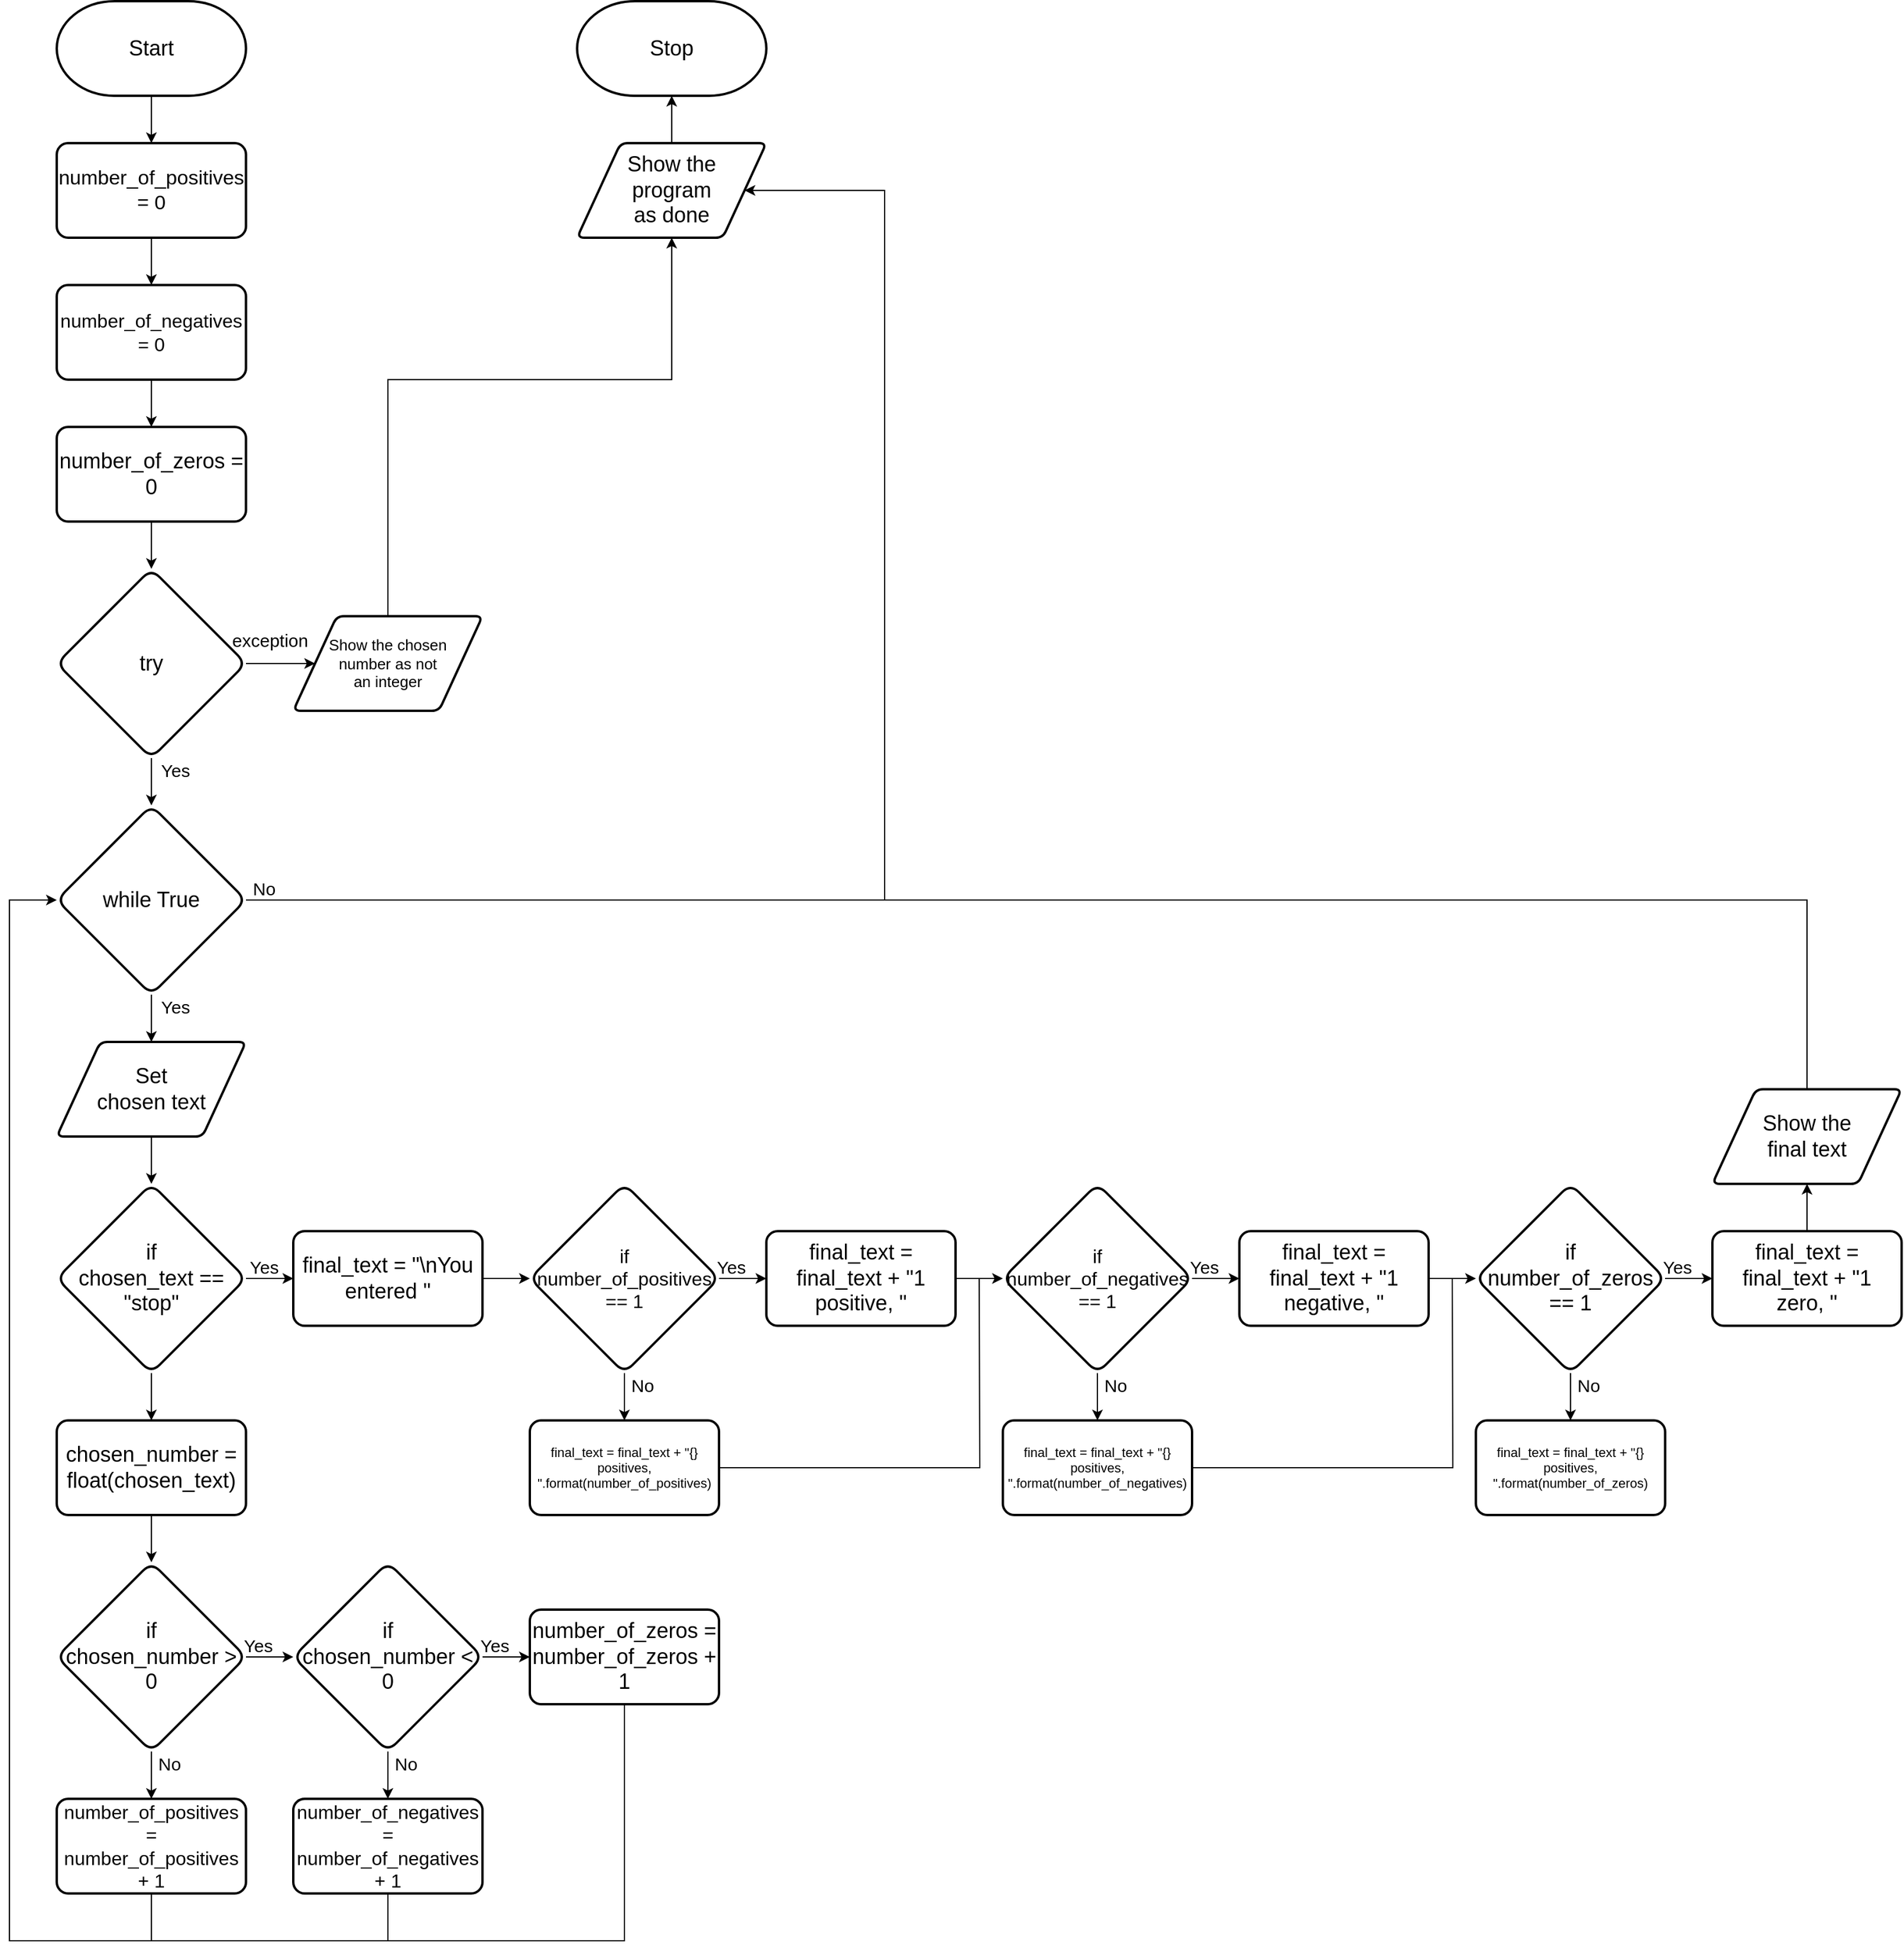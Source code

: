 <mxfile>
    <diagram id="A_tYOe9iZ1WcpGx81PBD" name="Page-1">
        <mxGraphModel dx="1726" dy="1750" grid="1" gridSize="10" guides="1" tooltips="1" connect="1" arrows="1" fold="1" page="1" pageScale="1" pageWidth="827" pageHeight="1169" math="0" shadow="0">
            <root>
                <mxCell id="0"/>
                <mxCell id="1" parent="0"/>
                <mxCell id="27" style="edgeStyle=none;html=1;entryX=0.5;entryY=0;entryDx=0;entryDy=0;fontSize=16;" parent="1" source="24" edge="1">
                    <mxGeometry relative="1" as="geometry">
                        <mxPoint x="80" y="120" as="targetPoint"/>
                    </mxGeometry>
                </mxCell>
                <mxCell id="24" value="&lt;font style=&quot;font-size: 18px&quot;&gt;Start&lt;/font&gt;" style="strokeWidth=2;html=1;shape=mxgraph.flowchart.terminator;whiteSpace=wrap;" parent="1" vertex="1">
                    <mxGeometry width="160" height="80" as="geometry"/>
                </mxCell>
                <mxCell id="25" value="&lt;font style=&quot;font-size: 18px&quot;&gt;Stop&lt;/font&gt;" style="strokeWidth=2;html=1;shape=mxgraph.flowchart.terminator;whiteSpace=wrap;" parent="1" vertex="1">
                    <mxGeometry x="440" width="160" height="80" as="geometry"/>
                </mxCell>
                <mxCell id="29" style="edgeStyle=none;html=1;entryX=0.5;entryY=0;entryDx=0;entryDy=0;fontSize=18;" parent="1" edge="1">
                    <mxGeometry relative="1" as="geometry">
                        <mxPoint x="80" y="680" as="targetPoint"/>
                        <mxPoint x="80" y="640" as="sourcePoint"/>
                    </mxGeometry>
                </mxCell>
                <mxCell id="59" style="edgeStyle=none;html=1;entryX=0.5;entryY=1;entryDx=0;entryDy=0;entryPerimeter=0;fontFamily=Helvetica;fontSize=15;fontColor=default;" parent="1" source="47" target="25" edge="1">
                    <mxGeometry relative="1" as="geometry"/>
                </mxCell>
                <mxCell id="47" value="Show the &lt;br&gt;program &lt;br&gt;as done" style="shape=parallelogram;html=1;strokeWidth=2;perimeter=parallelogramPerimeter;whiteSpace=wrap;rounded=1;arcSize=12;size=0.23;fontSize=18;" parent="1" vertex="1">
                    <mxGeometry x="440" y="120" width="160" height="80" as="geometry"/>
                </mxCell>
                <mxCell id="120" style="edgeStyle=none;html=1;fontSize=18;" edge="1" parent="1" source="78" target="118">
                    <mxGeometry relative="1" as="geometry"/>
                </mxCell>
                <mxCell id="78" value="number_of_positives = 0" style="whiteSpace=wrap;html=1;fontSize=17;strokeWidth=2;rounded=1;arcSize=12;" parent="1" vertex="1">
                    <mxGeometry y="120" width="160" height="80" as="geometry"/>
                </mxCell>
                <mxCell id="85" style="edgeStyle=none;html=1;entryX=0;entryY=0.5;entryDx=0;entryDy=0;fontSize=13;" parent="1" source="80" target="84" edge="1">
                    <mxGeometry relative="1" as="geometry"/>
                </mxCell>
                <mxCell id="80" value="&lt;font&gt;&lt;font style=&quot;font-size: 18px&quot;&gt;try&lt;/font&gt;&lt;br&gt;&lt;/font&gt;" style="rhombus;whiteSpace=wrap;html=1;rounded=1;fontFamily=Helvetica;fontSize=11;fontColor=default;strokeColor=default;strokeWidth=2;fillColor=default;" parent="1" vertex="1">
                    <mxGeometry y="480" width="160" height="160" as="geometry"/>
                </mxCell>
                <mxCell id="83" value="&lt;font style=&quot;font-size: 15px&quot;&gt;Yes&lt;/font&gt;" style="text;html=1;align=center;verticalAlign=middle;resizable=0;points=[];autosize=1;strokeColor=none;fillColor=none;fontSize=8;fontFamily=Helvetica;fontColor=default;" parent="1" vertex="1">
                    <mxGeometry x="80" y="640" width="40" height="20" as="geometry"/>
                </mxCell>
                <mxCell id="87" style="edgeStyle=orthogonalEdgeStyle;html=1;fontSize=13;rounded=0;" parent="1" source="84" edge="1">
                    <mxGeometry relative="1" as="geometry">
                        <Array as="points">
                            <mxPoint x="520" y="320"/>
                        </Array>
                        <mxPoint x="520" y="200" as="targetPoint"/>
                    </mxGeometry>
                </mxCell>
                <mxCell id="84" value="&lt;font style=&quot;font-size: 13px&quot;&gt;Show the chosen &lt;br&gt;number as not &lt;br style=&quot;font-size: 13px&quot;&gt;an integer&lt;/font&gt;" style="shape=parallelogram;html=1;strokeWidth=2;perimeter=parallelogramPerimeter;whiteSpace=wrap;rounded=1;arcSize=12;size=0.23;fontSize=13;" parent="1" vertex="1">
                    <mxGeometry x="200" y="520" width="160" height="80" as="geometry"/>
                </mxCell>
                <mxCell id="86" value="&lt;font style=&quot;font-size: 15px&quot;&gt;exception&lt;/font&gt;" style="text;html=1;align=center;verticalAlign=middle;resizable=0;points=[];autosize=1;strokeColor=none;fillColor=none;fontSize=8;fontFamily=Helvetica;fontColor=default;" parent="1" vertex="1">
                    <mxGeometry x="140" y="530" width="80" height="20" as="geometry"/>
                </mxCell>
                <mxCell id="95" style="edgeStyle=none;html=1;entryX=0.5;entryY=0;entryDx=0;entryDy=0;" parent="1" source="92" edge="1">
                    <mxGeometry relative="1" as="geometry">
                        <mxPoint x="80" y="880.0" as="targetPoint"/>
                    </mxGeometry>
                </mxCell>
                <mxCell id="106" style="edgeStyle=orthogonalEdgeStyle;html=1;entryX=1;entryY=0.5;entryDx=0;entryDy=0;fontSize=11;rounded=0;exitX=1;exitY=0.5;exitDx=0;exitDy=0;" parent="1" source="92" target="47" edge="1">
                    <mxGeometry relative="1" as="geometry">
                        <Array as="points">
                            <mxPoint x="700" y="760"/>
                            <mxPoint x="700" y="160"/>
                        </Array>
                        <mxPoint x="240" y="750" as="sourcePoint"/>
                    </mxGeometry>
                </mxCell>
                <mxCell id="92" value="&lt;font&gt;&lt;font style=&quot;font-size: 18px&quot;&gt;while True&lt;/font&gt;&lt;br&gt;&lt;/font&gt;" style="rhombus;whiteSpace=wrap;html=1;rounded=1;fontFamily=Helvetica;fontSize=11;fontColor=default;strokeColor=default;strokeWidth=2;fillColor=default;" parent="1" vertex="1">
                    <mxGeometry y="680" width="160" height="160" as="geometry"/>
                </mxCell>
                <mxCell id="93" value="&lt;font style=&quot;font-size: 15px&quot;&gt;Yes&lt;/font&gt;" style="text;html=1;align=center;verticalAlign=middle;resizable=0;points=[];autosize=1;strokeColor=none;fillColor=none;fontSize=8;fontFamily=Helvetica;fontColor=default;" parent="1" vertex="1">
                    <mxGeometry x="80" y="840" width="40" height="20" as="geometry"/>
                </mxCell>
                <mxCell id="94" value="No" style="text;html=1;align=center;verticalAlign=middle;resizable=0;points=[];autosize=1;strokeColor=none;fillColor=none;fontSize=15;fontFamily=Helvetica;fontColor=default;" parent="1" vertex="1">
                    <mxGeometry x="160" y="740" width="30" height="20" as="geometry"/>
                </mxCell>
                <mxCell id="121" style="edgeStyle=none;html=1;entryX=0.5;entryY=0;entryDx=0;entryDy=0;fontSize=18;" edge="1" parent="1" source="118" target="119">
                    <mxGeometry relative="1" as="geometry"/>
                </mxCell>
                <mxCell id="118" value="number_of_negatives = 0" style="whiteSpace=wrap;html=1;fontSize=16;strokeWidth=2;rounded=1;arcSize=12;" vertex="1" parent="1">
                    <mxGeometry y="240" width="160" height="80" as="geometry"/>
                </mxCell>
                <mxCell id="122" style="edgeStyle=none;html=1;entryX=0.5;entryY=0;entryDx=0;entryDy=0;fontSize=18;" edge="1" parent="1" source="119" target="80">
                    <mxGeometry relative="1" as="geometry"/>
                </mxCell>
                <mxCell id="119" value="number_of_zeros = 0" style="whiteSpace=wrap;html=1;fontSize=18;strokeWidth=2;rounded=1;arcSize=12;" vertex="1" parent="1">
                    <mxGeometry y="360" width="160" height="80" as="geometry"/>
                </mxCell>
                <mxCell id="126" style="edgeStyle=none;html=1;entryX=0.5;entryY=0;entryDx=0;entryDy=0;fontSize=18;" edge="1" parent="1" source="124" target="125">
                    <mxGeometry relative="1" as="geometry"/>
                </mxCell>
                <mxCell id="124" value="Set&lt;br&gt;chosen text" style="shape=parallelogram;html=1;strokeWidth=2;perimeter=parallelogramPerimeter;whiteSpace=wrap;rounded=1;arcSize=12;size=0.23;fontSize=18;" vertex="1" parent="1">
                    <mxGeometry y="880" width="160" height="80" as="geometry"/>
                </mxCell>
                <mxCell id="128" style="edgeStyle=none;html=1;entryX=0;entryY=0.5;entryDx=0;entryDy=0;fontSize=18;" edge="1" parent="1" source="125" target="127">
                    <mxGeometry relative="1" as="geometry"/>
                </mxCell>
                <mxCell id="162" style="edgeStyle=orthogonalEdgeStyle;rounded=0;html=1;entryX=0.5;entryY=0;entryDx=0;entryDy=0;fontSize=18;endArrow=classic;endFill=1;" edge="1" parent="1" source="125" target="161">
                    <mxGeometry relative="1" as="geometry"/>
                </mxCell>
                <mxCell id="125" value="&lt;font&gt;&lt;font style=&quot;font-size: 18px&quot;&gt;if&lt;br&gt;chosen_text == &quot;stop&quot;&lt;/font&gt;&lt;br&gt;&lt;/font&gt;" style="rhombus;whiteSpace=wrap;html=1;rounded=1;fontFamily=Helvetica;fontSize=11;fontColor=default;strokeColor=default;strokeWidth=2;fillColor=default;" vertex="1" parent="1">
                    <mxGeometry y="1000" width="160" height="160" as="geometry"/>
                </mxCell>
                <mxCell id="130" style="edgeStyle=none;html=1;entryX=0;entryY=0.5;entryDx=0;entryDy=0;fontSize=16;" edge="1" parent="1" source="127" target="129">
                    <mxGeometry relative="1" as="geometry"/>
                </mxCell>
                <mxCell id="127" value="final_text = &quot;\nYou entered &quot;" style="whiteSpace=wrap;html=1;fontSize=18;strokeWidth=2;rounded=1;arcSize=12;" vertex="1" parent="1">
                    <mxGeometry x="200" y="1040" width="160" height="80" as="geometry"/>
                </mxCell>
                <mxCell id="135" style="edgeStyle=none;html=1;entryX=0.5;entryY=0;entryDx=0;entryDy=0;fontSize=11;" edge="1" parent="1" source="129" target="134">
                    <mxGeometry relative="1" as="geometry"/>
                </mxCell>
                <mxCell id="136" style="edgeStyle=none;html=1;entryX=0;entryY=0.5;entryDx=0;entryDy=0;fontSize=11;" edge="1" parent="1" source="129" target="133">
                    <mxGeometry relative="1" as="geometry"/>
                </mxCell>
                <mxCell id="129" value="&lt;font style=&quot;font-size: 16px;&quot;&gt;&lt;span style=&quot;font-size: 16px;&quot;&gt;if number_of_positives &lt;br style=&quot;font-size: 16px;&quot;&gt;== 1&lt;/span&gt;&lt;br style=&quot;font-size: 16px;&quot;&gt;&lt;/font&gt;" style="rhombus;whiteSpace=wrap;html=1;rounded=1;fontFamily=Helvetica;fontSize=16;fontColor=default;strokeColor=default;strokeWidth=2;fillColor=default;" vertex="1" parent="1">
                    <mxGeometry x="400" y="1000" width="160" height="160" as="geometry"/>
                </mxCell>
                <mxCell id="131" value="No" style="text;html=1;align=center;verticalAlign=middle;resizable=0;points=[];autosize=1;strokeColor=none;fillColor=none;fontSize=15;fontFamily=Helvetica;fontColor=default;" vertex="1" parent="1">
                    <mxGeometry x="480" y="1160" width="30" height="20" as="geometry"/>
                </mxCell>
                <mxCell id="132" value="&lt;font style=&quot;font-size: 15px&quot;&gt;Yes&lt;/font&gt;" style="text;html=1;align=center;verticalAlign=middle;resizable=0;points=[];autosize=1;strokeColor=none;fillColor=none;fontSize=8;fontFamily=Helvetica;fontColor=default;" vertex="1" parent="1">
                    <mxGeometry x="155" y="1060" width="40" height="20" as="geometry"/>
                </mxCell>
                <mxCell id="146" style="edgeStyle=none;html=1;entryX=0;entryY=0.5;entryDx=0;entryDy=0;fontSize=11;" edge="1" parent="1" source="133" target="141">
                    <mxGeometry relative="1" as="geometry"/>
                </mxCell>
                <mxCell id="133" value="final_text = final_text + &quot;1 positive, &quot;" style="whiteSpace=wrap;html=1;fontSize=18;strokeWidth=2;rounded=1;arcSize=12;" vertex="1" parent="1">
                    <mxGeometry x="600" y="1040" width="160" height="80" as="geometry"/>
                </mxCell>
                <mxCell id="147" style="edgeStyle=orthogonalEdgeStyle;html=1;fontSize=11;rounded=0;endArrow=none;endFill=0;" edge="1" parent="1" source="134">
                    <mxGeometry relative="1" as="geometry">
                        <mxPoint x="780" y="1080" as="targetPoint"/>
                    </mxGeometry>
                </mxCell>
                <mxCell id="134" value="final_text = final_text + &quot;{} positives, &quot;.format(number_of_positives)" style="whiteSpace=wrap;html=1;fontSize=11;strokeWidth=2;rounded=1;arcSize=12;" vertex="1" parent="1">
                    <mxGeometry x="400" y="1200" width="160" height="80" as="geometry"/>
                </mxCell>
                <mxCell id="137" value="&lt;font style=&quot;font-size: 15px&quot;&gt;Yes&lt;/font&gt;" style="text;html=1;align=center;verticalAlign=middle;resizable=0;points=[];autosize=1;strokeColor=none;fillColor=none;fontSize=8;fontFamily=Helvetica;fontColor=default;" vertex="1" parent="1">
                    <mxGeometry x="550" y="1060" width="40" height="20" as="geometry"/>
                </mxCell>
                <mxCell id="139" style="edgeStyle=none;html=1;entryX=0.5;entryY=0;entryDx=0;entryDy=0;fontSize=11;" edge="1" parent="1" source="141" target="144">
                    <mxGeometry relative="1" as="geometry"/>
                </mxCell>
                <mxCell id="140" style="edgeStyle=none;html=1;entryX=0;entryY=0.5;entryDx=0;entryDy=0;fontSize=11;" edge="1" parent="1" source="141" target="143">
                    <mxGeometry relative="1" as="geometry"/>
                </mxCell>
                <mxCell id="141" value="&lt;font&gt;if number_of_negatives&lt;br style=&quot;font-size: 16px&quot;&gt;== 1&lt;br style=&quot;font-size: 16px&quot;&gt;&lt;/font&gt;" style="rhombus;whiteSpace=wrap;html=1;rounded=1;fontFamily=Helvetica;fontSize=16;fontColor=default;strokeColor=default;strokeWidth=2;fillColor=default;" vertex="1" parent="1">
                    <mxGeometry x="800" y="1000" width="160" height="160" as="geometry"/>
                </mxCell>
                <mxCell id="142" value="No" style="text;html=1;align=center;verticalAlign=middle;resizable=0;points=[];autosize=1;strokeColor=none;fillColor=none;fontSize=15;fontFamily=Helvetica;fontColor=default;" vertex="1" parent="1">
                    <mxGeometry x="880" y="1160" width="30" height="20" as="geometry"/>
                </mxCell>
                <mxCell id="155" style="edgeStyle=orthogonalEdgeStyle;rounded=0;html=1;entryX=0;entryY=0.5;entryDx=0;entryDy=0;fontSize=11;endArrow=classic;endFill=1;" edge="1" parent="1" source="143" target="150">
                    <mxGeometry relative="1" as="geometry"/>
                </mxCell>
                <mxCell id="143" value="final_text = final_text + &quot;1 negative, &quot;" style="whiteSpace=wrap;html=1;fontSize=18;strokeWidth=2;rounded=1;arcSize=12;" vertex="1" parent="1">
                    <mxGeometry x="1000" y="1040" width="160" height="80" as="geometry"/>
                </mxCell>
                <mxCell id="156" style="edgeStyle=orthogonalEdgeStyle;rounded=0;html=1;fontSize=18;endArrow=none;endFill=0;" edge="1" parent="1" source="144">
                    <mxGeometry relative="1" as="geometry">
                        <mxPoint x="1180" y="1080.0" as="targetPoint"/>
                    </mxGeometry>
                </mxCell>
                <mxCell id="144" value="final_text = final_text + &quot;{} positives, &quot;.format(number_of_negatives)" style="whiteSpace=wrap;html=1;fontSize=11;strokeWidth=2;rounded=1;arcSize=12;" vertex="1" parent="1">
                    <mxGeometry x="800" y="1200" width="160" height="80" as="geometry"/>
                </mxCell>
                <mxCell id="145" value="&lt;font style=&quot;font-size: 15px&quot;&gt;Yes&lt;/font&gt;" style="text;html=1;align=center;verticalAlign=middle;resizable=0;points=[];autosize=1;strokeColor=none;fillColor=none;fontSize=8;fontFamily=Helvetica;fontColor=default;" vertex="1" parent="1">
                    <mxGeometry x="950" y="1060" width="40" height="20" as="geometry"/>
                </mxCell>
                <mxCell id="148" style="edgeStyle=none;html=1;entryX=0.5;entryY=0;entryDx=0;entryDy=0;fontSize=11;" edge="1" parent="1" source="150" target="153">
                    <mxGeometry relative="1" as="geometry"/>
                </mxCell>
                <mxCell id="149" style="edgeStyle=none;html=1;entryX=0;entryY=0.5;entryDx=0;entryDy=0;fontSize=11;" edge="1" parent="1" source="150" target="152">
                    <mxGeometry relative="1" as="geometry"/>
                </mxCell>
                <mxCell id="150" value="&lt;font style=&quot;font-size: 18px&quot;&gt;if&lt;br&gt;number_of_zeros&lt;br style=&quot;font-size: 18px&quot;&gt;== 1&lt;br style=&quot;font-size: 18px&quot;&gt;&lt;/font&gt;" style="rhombus;whiteSpace=wrap;html=1;rounded=1;fontFamily=Helvetica;fontSize=18;fontColor=default;strokeColor=default;strokeWidth=2;fillColor=default;" vertex="1" parent="1">
                    <mxGeometry x="1200" y="1000" width="160" height="160" as="geometry"/>
                </mxCell>
                <mxCell id="151" value="No" style="text;html=1;align=center;verticalAlign=middle;resizable=0;points=[];autosize=1;strokeColor=none;fillColor=none;fontSize=15;fontFamily=Helvetica;fontColor=default;" vertex="1" parent="1">
                    <mxGeometry x="1280" y="1160" width="30" height="20" as="geometry"/>
                </mxCell>
                <mxCell id="158" style="edgeStyle=orthogonalEdgeStyle;rounded=0;html=1;entryX=0.5;entryY=1;entryDx=0;entryDy=0;fontSize=18;endArrow=classic;endFill=1;" edge="1" parent="1" source="152" target="157">
                    <mxGeometry relative="1" as="geometry"/>
                </mxCell>
                <mxCell id="152" value="final_text = final_text + &quot;1&lt;br&gt;zero, &quot;" style="whiteSpace=wrap;html=1;fontSize=18;strokeWidth=2;rounded=1;arcSize=12;" vertex="1" parent="1">
                    <mxGeometry x="1400" y="1040" width="160" height="80" as="geometry"/>
                </mxCell>
                <mxCell id="153" value="final_text = final_text + &quot;{} positives, &quot;.format(number_of_zeros)" style="whiteSpace=wrap;html=1;fontSize=11;strokeWidth=2;rounded=1;arcSize=12;" vertex="1" parent="1">
                    <mxGeometry x="1200" y="1200" width="160" height="80" as="geometry"/>
                </mxCell>
                <mxCell id="154" value="&lt;font style=&quot;font-size: 15px&quot;&gt;Yes&lt;/font&gt;" style="text;html=1;align=center;verticalAlign=middle;resizable=0;points=[];autosize=1;strokeColor=none;fillColor=none;fontSize=8;fontFamily=Helvetica;fontColor=default;" vertex="1" parent="1">
                    <mxGeometry x="1350" y="1060" width="40" height="20" as="geometry"/>
                </mxCell>
                <mxCell id="160" style="edgeStyle=orthogonalEdgeStyle;rounded=0;html=1;fontSize=18;endArrow=none;endFill=0;" edge="1" parent="1" source="157">
                    <mxGeometry relative="1" as="geometry">
                        <mxPoint x="700" y="760" as="targetPoint"/>
                        <Array as="points">
                            <mxPoint x="1480" y="760"/>
                        </Array>
                    </mxGeometry>
                </mxCell>
                <mxCell id="157" value="Show the&lt;br&gt;final text" style="shape=parallelogram;html=1;strokeWidth=2;perimeter=parallelogramPerimeter;whiteSpace=wrap;rounded=1;arcSize=12;size=0.23;fontSize=18;" vertex="1" parent="1">
                    <mxGeometry x="1400" y="920" width="160" height="80" as="geometry"/>
                </mxCell>
                <mxCell id="164" style="edgeStyle=orthogonalEdgeStyle;rounded=0;html=1;entryX=0.5;entryY=0;entryDx=0;entryDy=0;fontSize=18;endArrow=classic;endFill=1;" edge="1" parent="1" source="161" target="163">
                    <mxGeometry relative="1" as="geometry"/>
                </mxCell>
                <mxCell id="161" value="chosen_number = float(chosen_text)" style="whiteSpace=wrap;html=1;fontSize=18;strokeWidth=2;rounded=1;arcSize=12;" vertex="1" parent="1">
                    <mxGeometry y="1200" width="160" height="80" as="geometry"/>
                </mxCell>
                <mxCell id="166" style="edgeStyle=orthogonalEdgeStyle;rounded=0;html=1;entryX=0.5;entryY=0;entryDx=0;entryDy=0;fontSize=18;endArrow=classic;endFill=1;" edge="1" parent="1" source="163" target="165">
                    <mxGeometry relative="1" as="geometry"/>
                </mxCell>
                <mxCell id="168" style="edgeStyle=orthogonalEdgeStyle;rounded=0;html=1;entryX=0;entryY=0.5;entryDx=0;entryDy=0;fontSize=16;endArrow=classic;endFill=1;" edge="1" parent="1" source="163" target="167">
                    <mxGeometry relative="1" as="geometry"/>
                </mxCell>
                <mxCell id="163" value="&lt;font&gt;&lt;span style=&quot;font-size: 18px&quot;&gt;if&lt;br&gt;chosen_number &amp;gt; 0&lt;/span&gt;&lt;br&gt;&lt;/font&gt;" style="rhombus;whiteSpace=wrap;html=1;rounded=1;fontFamily=Helvetica;fontSize=11;fontColor=default;strokeColor=default;strokeWidth=2;fillColor=default;" vertex="1" parent="1">
                    <mxGeometry y="1320" width="160" height="160" as="geometry"/>
                </mxCell>
                <mxCell id="179" style="edgeStyle=orthogonalEdgeStyle;rounded=0;html=1;entryX=0;entryY=0.5;entryDx=0;entryDy=0;fontSize=18;endArrow=classic;endFill=1;" edge="1" parent="1" source="165" target="92">
                    <mxGeometry relative="1" as="geometry">
                        <Array as="points">
                            <mxPoint x="80" y="1640"/>
                            <mxPoint x="-40" y="1640"/>
                            <mxPoint x="-40" y="760"/>
                        </Array>
                    </mxGeometry>
                </mxCell>
                <mxCell id="165" value="number_of_positives = number_of_positives + 1" style="whiteSpace=wrap;html=1;fontSize=16;strokeWidth=2;rounded=1;arcSize=12;" vertex="1" parent="1">
                    <mxGeometry y="1520" width="160" height="80" as="geometry"/>
                </mxCell>
                <mxCell id="171" style="edgeStyle=orthogonalEdgeStyle;rounded=0;html=1;entryX=0.5;entryY=0;entryDx=0;entryDy=0;fontSize=16;endArrow=classic;endFill=1;" edge="1" parent="1" source="167" target="170">
                    <mxGeometry relative="1" as="geometry"/>
                </mxCell>
                <mxCell id="174" style="edgeStyle=orthogonalEdgeStyle;rounded=0;html=1;entryX=0;entryY=0.5;entryDx=0;entryDy=0;fontSize=18;endArrow=classic;endFill=1;" edge="1" parent="1" source="167" target="172">
                    <mxGeometry relative="1" as="geometry"/>
                </mxCell>
                <mxCell id="167" value="&lt;font&gt;&lt;span style=&quot;font-size: 18px&quot;&gt;if&lt;br&gt;chosen_number &amp;lt; 0&lt;/span&gt;&lt;br&gt;&lt;/font&gt;" style="rhombus;whiteSpace=wrap;html=1;rounded=1;fontFamily=Helvetica;fontSize=11;fontColor=default;strokeColor=default;strokeWidth=2;fillColor=default;" vertex="1" parent="1">
                    <mxGeometry x="200" y="1320" width="160" height="160" as="geometry"/>
                </mxCell>
                <mxCell id="180" style="edgeStyle=orthogonalEdgeStyle;rounded=0;html=1;fontSize=18;endArrow=none;endFill=0;" edge="1" parent="1" source="170">
                    <mxGeometry relative="1" as="geometry">
                        <mxPoint x="80" y="1640" as="targetPoint"/>
                        <Array as="points">
                            <mxPoint x="280" y="1640"/>
                        </Array>
                    </mxGeometry>
                </mxCell>
                <mxCell id="170" value="number_of_negatives = number_of_negatives + 1" style="whiteSpace=wrap;html=1;fontSize=16;strokeWidth=2;rounded=1;arcSize=12;" vertex="1" parent="1">
                    <mxGeometry x="200" y="1520" width="160" height="80" as="geometry"/>
                </mxCell>
                <mxCell id="181" style="edgeStyle=orthogonalEdgeStyle;rounded=0;html=1;fontSize=18;endArrow=none;endFill=0;" edge="1" parent="1" source="172">
                    <mxGeometry relative="1" as="geometry">
                        <mxPoint x="280" y="1640" as="targetPoint"/>
                        <Array as="points">
                            <mxPoint x="480" y="1640"/>
                        </Array>
                    </mxGeometry>
                </mxCell>
                <mxCell id="172" value="number_of_zeros = number_of_zeros + 1" style="whiteSpace=wrap;html=1;fontSize=18;strokeWidth=2;rounded=1;arcSize=12;" vertex="1" parent="1">
                    <mxGeometry x="400" y="1360" width="160" height="80" as="geometry"/>
                </mxCell>
                <mxCell id="175" value="No" style="text;html=1;align=center;verticalAlign=middle;resizable=0;points=[];autosize=1;strokeColor=none;fillColor=none;fontSize=15;fontFamily=Helvetica;fontColor=default;" vertex="1" parent="1">
                    <mxGeometry x="80" y="1480" width="30" height="20" as="geometry"/>
                </mxCell>
                <mxCell id="176" value="&lt;font style=&quot;font-size: 15px&quot;&gt;Yes&lt;/font&gt;" style="text;html=1;align=center;verticalAlign=middle;resizable=0;points=[];autosize=1;strokeColor=none;fillColor=none;fontSize=8;fontFamily=Helvetica;fontColor=default;" vertex="1" parent="1">
                    <mxGeometry x="150" y="1380" width="40" height="20" as="geometry"/>
                </mxCell>
                <mxCell id="177" value="No" style="text;html=1;align=center;verticalAlign=middle;resizable=0;points=[];autosize=1;strokeColor=none;fillColor=none;fontSize=15;fontFamily=Helvetica;fontColor=default;" vertex="1" parent="1">
                    <mxGeometry x="280" y="1480" width="30" height="20" as="geometry"/>
                </mxCell>
                <mxCell id="178" value="&lt;font style=&quot;font-size: 15px&quot;&gt;Yes&lt;/font&gt;" style="text;html=1;align=center;verticalAlign=middle;resizable=0;points=[];autosize=1;strokeColor=none;fillColor=none;fontSize=8;fontFamily=Helvetica;fontColor=default;" vertex="1" parent="1">
                    <mxGeometry x="350" y="1380" width="40" height="20" as="geometry"/>
                </mxCell>
            </root>
        </mxGraphModel>
    </diagram>
</mxfile>